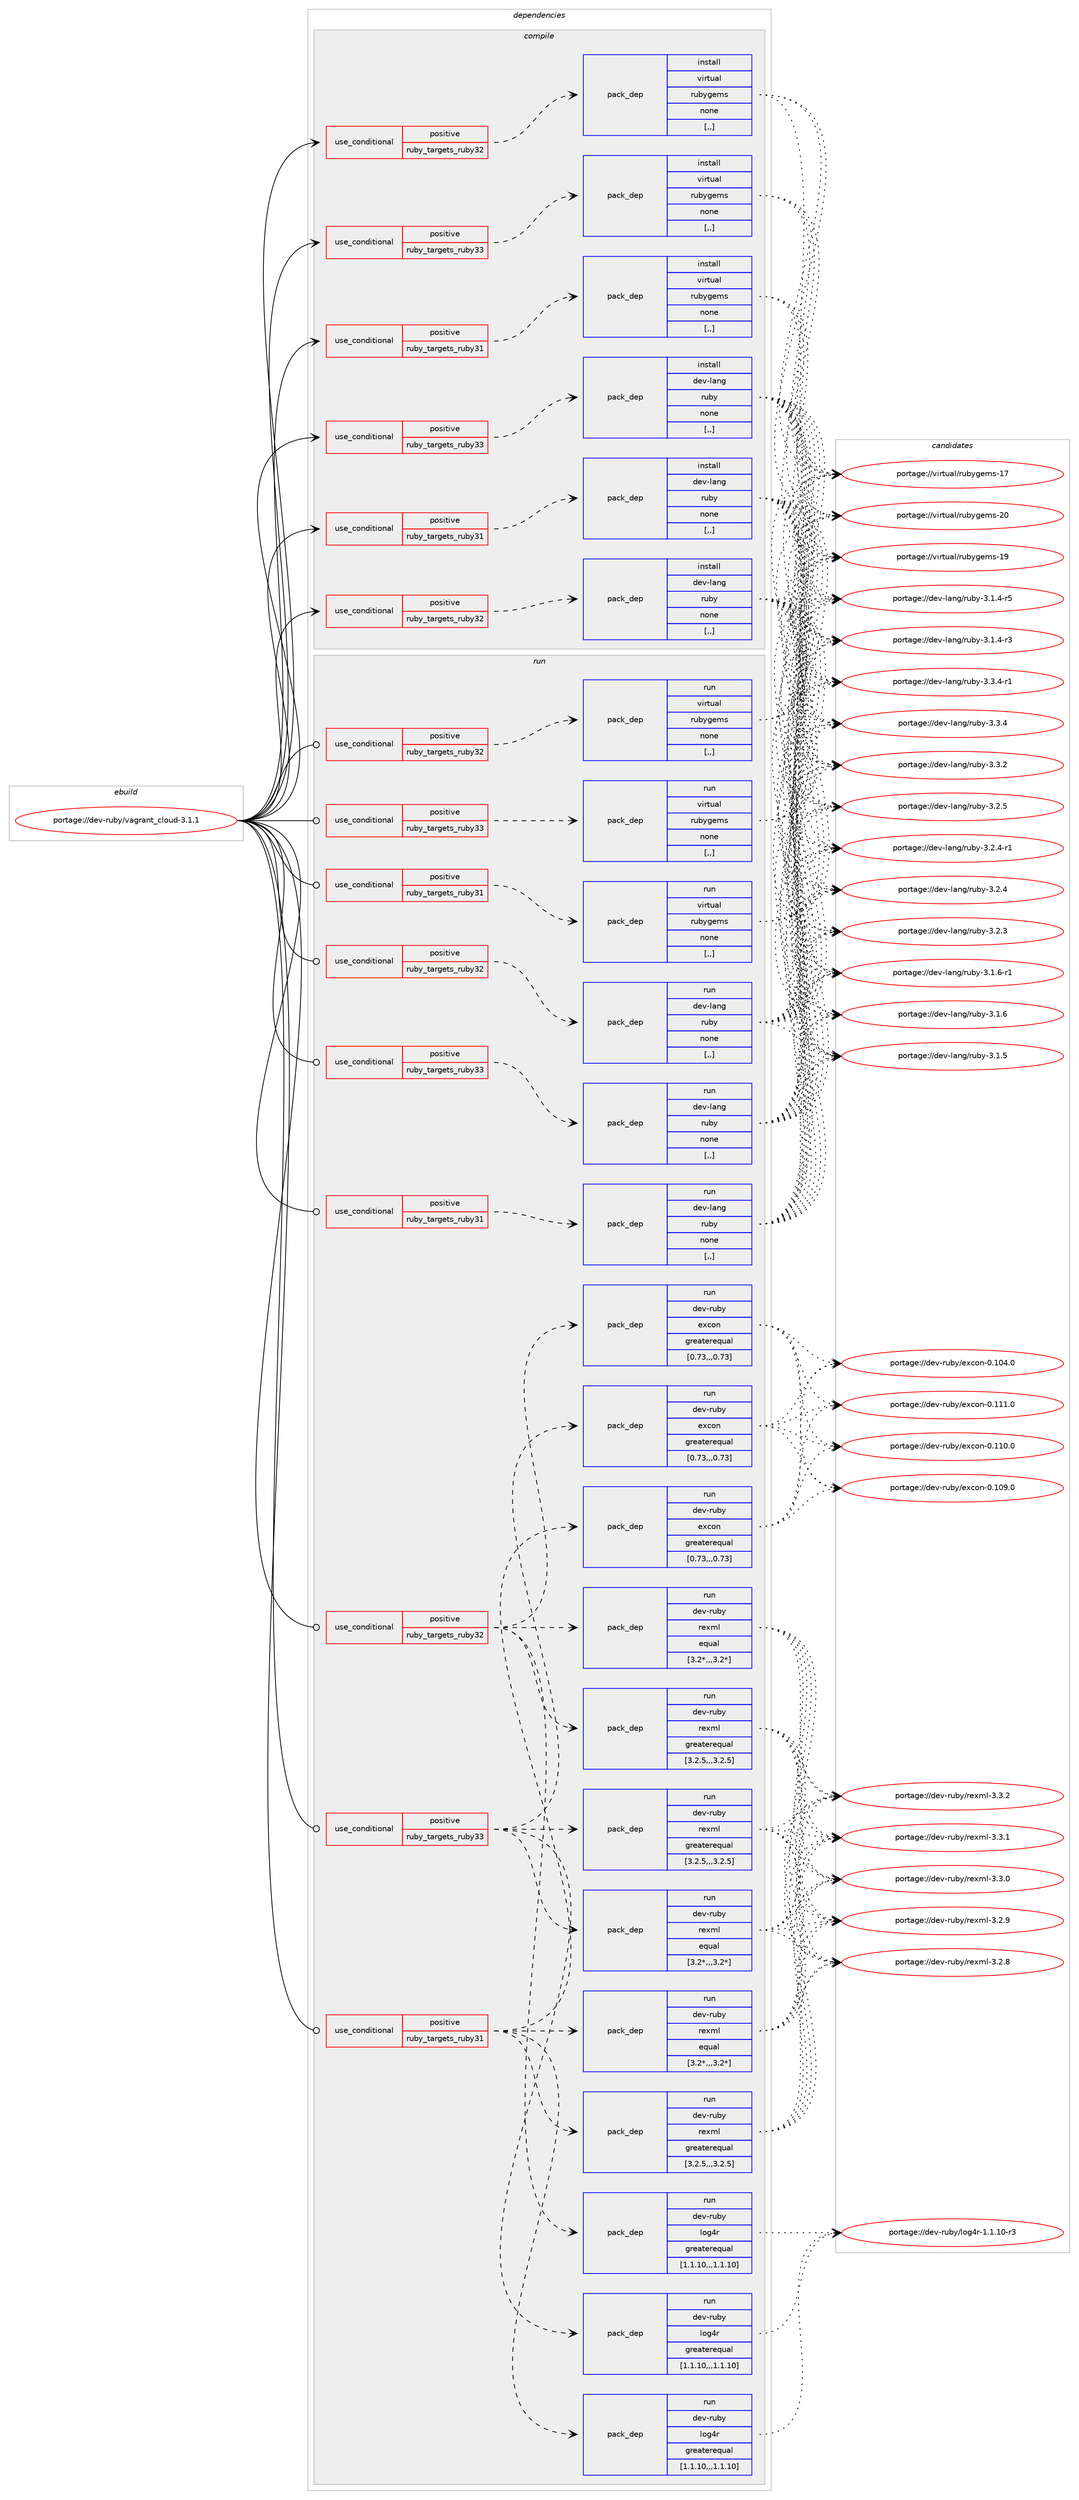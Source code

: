 digraph prolog {

# *************
# Graph options
# *************

newrank=true;
concentrate=true;
compound=true;
graph [rankdir=LR,fontname=Helvetica,fontsize=10,ranksep=1.5];#, ranksep=2.5, nodesep=0.2];
edge  [arrowhead=vee];
node  [fontname=Helvetica,fontsize=10];

# **********
# The ebuild
# **********

subgraph cluster_leftcol {
color=gray;
label=<<i>ebuild</i>>;
id [label="portage://dev-ruby/vagrant_cloud-3.1.1", color=red, width=4, href="../dev-ruby/vagrant_cloud-3.1.1.svg"];
}

# ****************
# The dependencies
# ****************

subgraph cluster_midcol {
color=gray;
label=<<i>dependencies</i>>;
subgraph cluster_compile {
fillcolor="#eeeeee";
style=filled;
label=<<i>compile</i>>;
subgraph cond58357 {
dependency206991 [label=<<TABLE BORDER="0" CELLBORDER="1" CELLSPACING="0" CELLPADDING="4"><TR><TD ROWSPAN="3" CELLPADDING="10">use_conditional</TD></TR><TR><TD>positive</TD></TR><TR><TD>ruby_targets_ruby31</TD></TR></TABLE>>, shape=none, color=red];
subgraph pack147245 {
dependency206992 [label=<<TABLE BORDER="0" CELLBORDER="1" CELLSPACING="0" CELLPADDING="4" WIDTH="220"><TR><TD ROWSPAN="6" CELLPADDING="30">pack_dep</TD></TR><TR><TD WIDTH="110">install</TD></TR><TR><TD>dev-lang</TD></TR><TR><TD>ruby</TD></TR><TR><TD>none</TD></TR><TR><TD>[,,]</TD></TR></TABLE>>, shape=none, color=blue];
}
dependency206991:e -> dependency206992:w [weight=20,style="dashed",arrowhead="vee"];
}
id:e -> dependency206991:w [weight=20,style="solid",arrowhead="vee"];
subgraph cond58358 {
dependency206993 [label=<<TABLE BORDER="0" CELLBORDER="1" CELLSPACING="0" CELLPADDING="4"><TR><TD ROWSPAN="3" CELLPADDING="10">use_conditional</TD></TR><TR><TD>positive</TD></TR><TR><TD>ruby_targets_ruby31</TD></TR></TABLE>>, shape=none, color=red];
subgraph pack147246 {
dependency206994 [label=<<TABLE BORDER="0" CELLBORDER="1" CELLSPACING="0" CELLPADDING="4" WIDTH="220"><TR><TD ROWSPAN="6" CELLPADDING="30">pack_dep</TD></TR><TR><TD WIDTH="110">install</TD></TR><TR><TD>virtual</TD></TR><TR><TD>rubygems</TD></TR><TR><TD>none</TD></TR><TR><TD>[,,]</TD></TR></TABLE>>, shape=none, color=blue];
}
dependency206993:e -> dependency206994:w [weight=20,style="dashed",arrowhead="vee"];
}
id:e -> dependency206993:w [weight=20,style="solid",arrowhead="vee"];
subgraph cond58359 {
dependency206995 [label=<<TABLE BORDER="0" CELLBORDER="1" CELLSPACING="0" CELLPADDING="4"><TR><TD ROWSPAN="3" CELLPADDING="10">use_conditional</TD></TR><TR><TD>positive</TD></TR><TR><TD>ruby_targets_ruby32</TD></TR></TABLE>>, shape=none, color=red];
subgraph pack147247 {
dependency206996 [label=<<TABLE BORDER="0" CELLBORDER="1" CELLSPACING="0" CELLPADDING="4" WIDTH="220"><TR><TD ROWSPAN="6" CELLPADDING="30">pack_dep</TD></TR><TR><TD WIDTH="110">install</TD></TR><TR><TD>dev-lang</TD></TR><TR><TD>ruby</TD></TR><TR><TD>none</TD></TR><TR><TD>[,,]</TD></TR></TABLE>>, shape=none, color=blue];
}
dependency206995:e -> dependency206996:w [weight=20,style="dashed",arrowhead="vee"];
}
id:e -> dependency206995:w [weight=20,style="solid",arrowhead="vee"];
subgraph cond58360 {
dependency206997 [label=<<TABLE BORDER="0" CELLBORDER="1" CELLSPACING="0" CELLPADDING="4"><TR><TD ROWSPAN="3" CELLPADDING="10">use_conditional</TD></TR><TR><TD>positive</TD></TR><TR><TD>ruby_targets_ruby32</TD></TR></TABLE>>, shape=none, color=red];
subgraph pack147248 {
dependency206998 [label=<<TABLE BORDER="0" CELLBORDER="1" CELLSPACING="0" CELLPADDING="4" WIDTH="220"><TR><TD ROWSPAN="6" CELLPADDING="30">pack_dep</TD></TR><TR><TD WIDTH="110">install</TD></TR><TR><TD>virtual</TD></TR><TR><TD>rubygems</TD></TR><TR><TD>none</TD></TR><TR><TD>[,,]</TD></TR></TABLE>>, shape=none, color=blue];
}
dependency206997:e -> dependency206998:w [weight=20,style="dashed",arrowhead="vee"];
}
id:e -> dependency206997:w [weight=20,style="solid",arrowhead="vee"];
subgraph cond58361 {
dependency206999 [label=<<TABLE BORDER="0" CELLBORDER="1" CELLSPACING="0" CELLPADDING="4"><TR><TD ROWSPAN="3" CELLPADDING="10">use_conditional</TD></TR><TR><TD>positive</TD></TR><TR><TD>ruby_targets_ruby33</TD></TR></TABLE>>, shape=none, color=red];
subgraph pack147249 {
dependency207000 [label=<<TABLE BORDER="0" CELLBORDER="1" CELLSPACING="0" CELLPADDING="4" WIDTH="220"><TR><TD ROWSPAN="6" CELLPADDING="30">pack_dep</TD></TR><TR><TD WIDTH="110">install</TD></TR><TR><TD>dev-lang</TD></TR><TR><TD>ruby</TD></TR><TR><TD>none</TD></TR><TR><TD>[,,]</TD></TR></TABLE>>, shape=none, color=blue];
}
dependency206999:e -> dependency207000:w [weight=20,style="dashed",arrowhead="vee"];
}
id:e -> dependency206999:w [weight=20,style="solid",arrowhead="vee"];
subgraph cond58362 {
dependency207001 [label=<<TABLE BORDER="0" CELLBORDER="1" CELLSPACING="0" CELLPADDING="4"><TR><TD ROWSPAN="3" CELLPADDING="10">use_conditional</TD></TR><TR><TD>positive</TD></TR><TR><TD>ruby_targets_ruby33</TD></TR></TABLE>>, shape=none, color=red];
subgraph pack147250 {
dependency207002 [label=<<TABLE BORDER="0" CELLBORDER="1" CELLSPACING="0" CELLPADDING="4" WIDTH="220"><TR><TD ROWSPAN="6" CELLPADDING="30">pack_dep</TD></TR><TR><TD WIDTH="110">install</TD></TR><TR><TD>virtual</TD></TR><TR><TD>rubygems</TD></TR><TR><TD>none</TD></TR><TR><TD>[,,]</TD></TR></TABLE>>, shape=none, color=blue];
}
dependency207001:e -> dependency207002:w [weight=20,style="dashed",arrowhead="vee"];
}
id:e -> dependency207001:w [weight=20,style="solid",arrowhead="vee"];
}
subgraph cluster_compileandrun {
fillcolor="#eeeeee";
style=filled;
label=<<i>compile and run</i>>;
}
subgraph cluster_run {
fillcolor="#eeeeee";
style=filled;
label=<<i>run</i>>;
subgraph cond58363 {
dependency207003 [label=<<TABLE BORDER="0" CELLBORDER="1" CELLSPACING="0" CELLPADDING="4"><TR><TD ROWSPAN="3" CELLPADDING="10">use_conditional</TD></TR><TR><TD>positive</TD></TR><TR><TD>ruby_targets_ruby31</TD></TR></TABLE>>, shape=none, color=red];
subgraph pack147251 {
dependency207004 [label=<<TABLE BORDER="0" CELLBORDER="1" CELLSPACING="0" CELLPADDING="4" WIDTH="220"><TR><TD ROWSPAN="6" CELLPADDING="30">pack_dep</TD></TR><TR><TD WIDTH="110">run</TD></TR><TR><TD>dev-lang</TD></TR><TR><TD>ruby</TD></TR><TR><TD>none</TD></TR><TR><TD>[,,]</TD></TR></TABLE>>, shape=none, color=blue];
}
dependency207003:e -> dependency207004:w [weight=20,style="dashed",arrowhead="vee"];
}
id:e -> dependency207003:w [weight=20,style="solid",arrowhead="odot"];
subgraph cond58364 {
dependency207005 [label=<<TABLE BORDER="0" CELLBORDER="1" CELLSPACING="0" CELLPADDING="4"><TR><TD ROWSPAN="3" CELLPADDING="10">use_conditional</TD></TR><TR><TD>positive</TD></TR><TR><TD>ruby_targets_ruby31</TD></TR></TABLE>>, shape=none, color=red];
subgraph pack147252 {
dependency207006 [label=<<TABLE BORDER="0" CELLBORDER="1" CELLSPACING="0" CELLPADDING="4" WIDTH="220"><TR><TD ROWSPAN="6" CELLPADDING="30">pack_dep</TD></TR><TR><TD WIDTH="110">run</TD></TR><TR><TD>dev-ruby</TD></TR><TR><TD>excon</TD></TR><TR><TD>greaterequal</TD></TR><TR><TD>[0.73,,,0.73]</TD></TR></TABLE>>, shape=none, color=blue];
}
dependency207005:e -> dependency207006:w [weight=20,style="dashed",arrowhead="vee"];
subgraph pack147253 {
dependency207007 [label=<<TABLE BORDER="0" CELLBORDER="1" CELLSPACING="0" CELLPADDING="4" WIDTH="220"><TR><TD ROWSPAN="6" CELLPADDING="30">pack_dep</TD></TR><TR><TD WIDTH="110">run</TD></TR><TR><TD>dev-ruby</TD></TR><TR><TD>log4r</TD></TR><TR><TD>greaterequal</TD></TR><TR><TD>[1.1.10,,,1.1.10]</TD></TR></TABLE>>, shape=none, color=blue];
}
dependency207005:e -> dependency207007:w [weight=20,style="dashed",arrowhead="vee"];
subgraph pack147254 {
dependency207008 [label=<<TABLE BORDER="0" CELLBORDER="1" CELLSPACING="0" CELLPADDING="4" WIDTH="220"><TR><TD ROWSPAN="6" CELLPADDING="30">pack_dep</TD></TR><TR><TD WIDTH="110">run</TD></TR><TR><TD>dev-ruby</TD></TR><TR><TD>rexml</TD></TR><TR><TD>greaterequal</TD></TR><TR><TD>[3.2.5,,,3.2.5]</TD></TR></TABLE>>, shape=none, color=blue];
}
dependency207005:e -> dependency207008:w [weight=20,style="dashed",arrowhead="vee"];
subgraph pack147255 {
dependency207009 [label=<<TABLE BORDER="0" CELLBORDER="1" CELLSPACING="0" CELLPADDING="4" WIDTH="220"><TR><TD ROWSPAN="6" CELLPADDING="30">pack_dep</TD></TR><TR><TD WIDTH="110">run</TD></TR><TR><TD>dev-ruby</TD></TR><TR><TD>rexml</TD></TR><TR><TD>equal</TD></TR><TR><TD>[3.2*,,,3.2*]</TD></TR></TABLE>>, shape=none, color=blue];
}
dependency207005:e -> dependency207009:w [weight=20,style="dashed",arrowhead="vee"];
}
id:e -> dependency207005:w [weight=20,style="solid",arrowhead="odot"];
subgraph cond58365 {
dependency207010 [label=<<TABLE BORDER="0" CELLBORDER="1" CELLSPACING="0" CELLPADDING="4"><TR><TD ROWSPAN="3" CELLPADDING="10">use_conditional</TD></TR><TR><TD>positive</TD></TR><TR><TD>ruby_targets_ruby31</TD></TR></TABLE>>, shape=none, color=red];
subgraph pack147256 {
dependency207011 [label=<<TABLE BORDER="0" CELLBORDER="1" CELLSPACING="0" CELLPADDING="4" WIDTH="220"><TR><TD ROWSPAN="6" CELLPADDING="30">pack_dep</TD></TR><TR><TD WIDTH="110">run</TD></TR><TR><TD>virtual</TD></TR><TR><TD>rubygems</TD></TR><TR><TD>none</TD></TR><TR><TD>[,,]</TD></TR></TABLE>>, shape=none, color=blue];
}
dependency207010:e -> dependency207011:w [weight=20,style="dashed",arrowhead="vee"];
}
id:e -> dependency207010:w [weight=20,style="solid",arrowhead="odot"];
subgraph cond58366 {
dependency207012 [label=<<TABLE BORDER="0" CELLBORDER="1" CELLSPACING="0" CELLPADDING="4"><TR><TD ROWSPAN="3" CELLPADDING="10">use_conditional</TD></TR><TR><TD>positive</TD></TR><TR><TD>ruby_targets_ruby32</TD></TR></TABLE>>, shape=none, color=red];
subgraph pack147257 {
dependency207013 [label=<<TABLE BORDER="0" CELLBORDER="1" CELLSPACING="0" CELLPADDING="4" WIDTH="220"><TR><TD ROWSPAN="6" CELLPADDING="30">pack_dep</TD></TR><TR><TD WIDTH="110">run</TD></TR><TR><TD>dev-lang</TD></TR><TR><TD>ruby</TD></TR><TR><TD>none</TD></TR><TR><TD>[,,]</TD></TR></TABLE>>, shape=none, color=blue];
}
dependency207012:e -> dependency207013:w [weight=20,style="dashed",arrowhead="vee"];
}
id:e -> dependency207012:w [weight=20,style="solid",arrowhead="odot"];
subgraph cond58367 {
dependency207014 [label=<<TABLE BORDER="0" CELLBORDER="1" CELLSPACING="0" CELLPADDING="4"><TR><TD ROWSPAN="3" CELLPADDING="10">use_conditional</TD></TR><TR><TD>positive</TD></TR><TR><TD>ruby_targets_ruby32</TD></TR></TABLE>>, shape=none, color=red];
subgraph pack147258 {
dependency207015 [label=<<TABLE BORDER="0" CELLBORDER="1" CELLSPACING="0" CELLPADDING="4" WIDTH="220"><TR><TD ROWSPAN="6" CELLPADDING="30">pack_dep</TD></TR><TR><TD WIDTH="110">run</TD></TR><TR><TD>dev-ruby</TD></TR><TR><TD>excon</TD></TR><TR><TD>greaterequal</TD></TR><TR><TD>[0.73,,,0.73]</TD></TR></TABLE>>, shape=none, color=blue];
}
dependency207014:e -> dependency207015:w [weight=20,style="dashed",arrowhead="vee"];
subgraph pack147259 {
dependency207016 [label=<<TABLE BORDER="0" CELLBORDER="1" CELLSPACING="0" CELLPADDING="4" WIDTH="220"><TR><TD ROWSPAN="6" CELLPADDING="30">pack_dep</TD></TR><TR><TD WIDTH="110">run</TD></TR><TR><TD>dev-ruby</TD></TR><TR><TD>log4r</TD></TR><TR><TD>greaterequal</TD></TR><TR><TD>[1.1.10,,,1.1.10]</TD></TR></TABLE>>, shape=none, color=blue];
}
dependency207014:e -> dependency207016:w [weight=20,style="dashed",arrowhead="vee"];
subgraph pack147260 {
dependency207017 [label=<<TABLE BORDER="0" CELLBORDER="1" CELLSPACING="0" CELLPADDING="4" WIDTH="220"><TR><TD ROWSPAN="6" CELLPADDING="30">pack_dep</TD></TR><TR><TD WIDTH="110">run</TD></TR><TR><TD>dev-ruby</TD></TR><TR><TD>rexml</TD></TR><TR><TD>greaterequal</TD></TR><TR><TD>[3.2.5,,,3.2.5]</TD></TR></TABLE>>, shape=none, color=blue];
}
dependency207014:e -> dependency207017:w [weight=20,style="dashed",arrowhead="vee"];
subgraph pack147261 {
dependency207018 [label=<<TABLE BORDER="0" CELLBORDER="1" CELLSPACING="0" CELLPADDING="4" WIDTH="220"><TR><TD ROWSPAN="6" CELLPADDING="30">pack_dep</TD></TR><TR><TD WIDTH="110">run</TD></TR><TR><TD>dev-ruby</TD></TR><TR><TD>rexml</TD></TR><TR><TD>equal</TD></TR><TR><TD>[3.2*,,,3.2*]</TD></TR></TABLE>>, shape=none, color=blue];
}
dependency207014:e -> dependency207018:w [weight=20,style="dashed",arrowhead="vee"];
}
id:e -> dependency207014:w [weight=20,style="solid",arrowhead="odot"];
subgraph cond58368 {
dependency207019 [label=<<TABLE BORDER="0" CELLBORDER="1" CELLSPACING="0" CELLPADDING="4"><TR><TD ROWSPAN="3" CELLPADDING="10">use_conditional</TD></TR><TR><TD>positive</TD></TR><TR><TD>ruby_targets_ruby32</TD></TR></TABLE>>, shape=none, color=red];
subgraph pack147262 {
dependency207020 [label=<<TABLE BORDER="0" CELLBORDER="1" CELLSPACING="0" CELLPADDING="4" WIDTH="220"><TR><TD ROWSPAN="6" CELLPADDING="30">pack_dep</TD></TR><TR><TD WIDTH="110">run</TD></TR><TR><TD>virtual</TD></TR><TR><TD>rubygems</TD></TR><TR><TD>none</TD></TR><TR><TD>[,,]</TD></TR></TABLE>>, shape=none, color=blue];
}
dependency207019:e -> dependency207020:w [weight=20,style="dashed",arrowhead="vee"];
}
id:e -> dependency207019:w [weight=20,style="solid",arrowhead="odot"];
subgraph cond58369 {
dependency207021 [label=<<TABLE BORDER="0" CELLBORDER="1" CELLSPACING="0" CELLPADDING="4"><TR><TD ROWSPAN="3" CELLPADDING="10">use_conditional</TD></TR><TR><TD>positive</TD></TR><TR><TD>ruby_targets_ruby33</TD></TR></TABLE>>, shape=none, color=red];
subgraph pack147263 {
dependency207022 [label=<<TABLE BORDER="0" CELLBORDER="1" CELLSPACING="0" CELLPADDING="4" WIDTH="220"><TR><TD ROWSPAN="6" CELLPADDING="30">pack_dep</TD></TR><TR><TD WIDTH="110">run</TD></TR><TR><TD>dev-lang</TD></TR><TR><TD>ruby</TD></TR><TR><TD>none</TD></TR><TR><TD>[,,]</TD></TR></TABLE>>, shape=none, color=blue];
}
dependency207021:e -> dependency207022:w [weight=20,style="dashed",arrowhead="vee"];
}
id:e -> dependency207021:w [weight=20,style="solid",arrowhead="odot"];
subgraph cond58370 {
dependency207023 [label=<<TABLE BORDER="0" CELLBORDER="1" CELLSPACING="0" CELLPADDING="4"><TR><TD ROWSPAN="3" CELLPADDING="10">use_conditional</TD></TR><TR><TD>positive</TD></TR><TR><TD>ruby_targets_ruby33</TD></TR></TABLE>>, shape=none, color=red];
subgraph pack147264 {
dependency207024 [label=<<TABLE BORDER="0" CELLBORDER="1" CELLSPACING="0" CELLPADDING="4" WIDTH="220"><TR><TD ROWSPAN="6" CELLPADDING="30">pack_dep</TD></TR><TR><TD WIDTH="110">run</TD></TR><TR><TD>dev-ruby</TD></TR><TR><TD>excon</TD></TR><TR><TD>greaterequal</TD></TR><TR><TD>[0.73,,,0.73]</TD></TR></TABLE>>, shape=none, color=blue];
}
dependency207023:e -> dependency207024:w [weight=20,style="dashed",arrowhead="vee"];
subgraph pack147265 {
dependency207025 [label=<<TABLE BORDER="0" CELLBORDER="1" CELLSPACING="0" CELLPADDING="4" WIDTH="220"><TR><TD ROWSPAN="6" CELLPADDING="30">pack_dep</TD></TR><TR><TD WIDTH="110">run</TD></TR><TR><TD>dev-ruby</TD></TR><TR><TD>log4r</TD></TR><TR><TD>greaterequal</TD></TR><TR><TD>[1.1.10,,,1.1.10]</TD></TR></TABLE>>, shape=none, color=blue];
}
dependency207023:e -> dependency207025:w [weight=20,style="dashed",arrowhead="vee"];
subgraph pack147266 {
dependency207026 [label=<<TABLE BORDER="0" CELLBORDER="1" CELLSPACING="0" CELLPADDING="4" WIDTH="220"><TR><TD ROWSPAN="6" CELLPADDING="30">pack_dep</TD></TR><TR><TD WIDTH="110">run</TD></TR><TR><TD>dev-ruby</TD></TR><TR><TD>rexml</TD></TR><TR><TD>greaterequal</TD></TR><TR><TD>[3.2.5,,,3.2.5]</TD></TR></TABLE>>, shape=none, color=blue];
}
dependency207023:e -> dependency207026:w [weight=20,style="dashed",arrowhead="vee"];
subgraph pack147267 {
dependency207027 [label=<<TABLE BORDER="0" CELLBORDER="1" CELLSPACING="0" CELLPADDING="4" WIDTH="220"><TR><TD ROWSPAN="6" CELLPADDING="30">pack_dep</TD></TR><TR><TD WIDTH="110">run</TD></TR><TR><TD>dev-ruby</TD></TR><TR><TD>rexml</TD></TR><TR><TD>equal</TD></TR><TR><TD>[3.2*,,,3.2*]</TD></TR></TABLE>>, shape=none, color=blue];
}
dependency207023:e -> dependency207027:w [weight=20,style="dashed",arrowhead="vee"];
}
id:e -> dependency207023:w [weight=20,style="solid",arrowhead="odot"];
subgraph cond58371 {
dependency207028 [label=<<TABLE BORDER="0" CELLBORDER="1" CELLSPACING="0" CELLPADDING="4"><TR><TD ROWSPAN="3" CELLPADDING="10">use_conditional</TD></TR><TR><TD>positive</TD></TR><TR><TD>ruby_targets_ruby33</TD></TR></TABLE>>, shape=none, color=red];
subgraph pack147268 {
dependency207029 [label=<<TABLE BORDER="0" CELLBORDER="1" CELLSPACING="0" CELLPADDING="4" WIDTH="220"><TR><TD ROWSPAN="6" CELLPADDING="30">pack_dep</TD></TR><TR><TD WIDTH="110">run</TD></TR><TR><TD>virtual</TD></TR><TR><TD>rubygems</TD></TR><TR><TD>none</TD></TR><TR><TD>[,,]</TD></TR></TABLE>>, shape=none, color=blue];
}
dependency207028:e -> dependency207029:w [weight=20,style="dashed",arrowhead="vee"];
}
id:e -> dependency207028:w [weight=20,style="solid",arrowhead="odot"];
}
}

# **************
# The candidates
# **************

subgraph cluster_choices {
rank=same;
color=gray;
label=<<i>candidates</i>>;

subgraph choice147245 {
color=black;
nodesep=1;
choice100101118451089711010347114117981214551465146524511449 [label="portage://dev-lang/ruby-3.3.4-r1", color=red, width=4,href="../dev-lang/ruby-3.3.4-r1.svg"];
choice10010111845108971101034711411798121455146514652 [label="portage://dev-lang/ruby-3.3.4", color=red, width=4,href="../dev-lang/ruby-3.3.4.svg"];
choice10010111845108971101034711411798121455146514650 [label="portage://dev-lang/ruby-3.3.2", color=red, width=4,href="../dev-lang/ruby-3.3.2.svg"];
choice10010111845108971101034711411798121455146504653 [label="portage://dev-lang/ruby-3.2.5", color=red, width=4,href="../dev-lang/ruby-3.2.5.svg"];
choice100101118451089711010347114117981214551465046524511449 [label="portage://dev-lang/ruby-3.2.4-r1", color=red, width=4,href="../dev-lang/ruby-3.2.4-r1.svg"];
choice10010111845108971101034711411798121455146504652 [label="portage://dev-lang/ruby-3.2.4", color=red, width=4,href="../dev-lang/ruby-3.2.4.svg"];
choice10010111845108971101034711411798121455146504651 [label="portage://dev-lang/ruby-3.2.3", color=red, width=4,href="../dev-lang/ruby-3.2.3.svg"];
choice100101118451089711010347114117981214551464946544511449 [label="portage://dev-lang/ruby-3.1.6-r1", color=red, width=4,href="../dev-lang/ruby-3.1.6-r1.svg"];
choice10010111845108971101034711411798121455146494654 [label="portage://dev-lang/ruby-3.1.6", color=red, width=4,href="../dev-lang/ruby-3.1.6.svg"];
choice10010111845108971101034711411798121455146494653 [label="portage://dev-lang/ruby-3.1.5", color=red, width=4,href="../dev-lang/ruby-3.1.5.svg"];
choice100101118451089711010347114117981214551464946524511453 [label="portage://dev-lang/ruby-3.1.4-r5", color=red, width=4,href="../dev-lang/ruby-3.1.4-r5.svg"];
choice100101118451089711010347114117981214551464946524511451 [label="portage://dev-lang/ruby-3.1.4-r3", color=red, width=4,href="../dev-lang/ruby-3.1.4-r3.svg"];
dependency206992:e -> choice100101118451089711010347114117981214551465146524511449:w [style=dotted,weight="100"];
dependency206992:e -> choice10010111845108971101034711411798121455146514652:w [style=dotted,weight="100"];
dependency206992:e -> choice10010111845108971101034711411798121455146514650:w [style=dotted,weight="100"];
dependency206992:e -> choice10010111845108971101034711411798121455146504653:w [style=dotted,weight="100"];
dependency206992:e -> choice100101118451089711010347114117981214551465046524511449:w [style=dotted,weight="100"];
dependency206992:e -> choice10010111845108971101034711411798121455146504652:w [style=dotted,weight="100"];
dependency206992:e -> choice10010111845108971101034711411798121455146504651:w [style=dotted,weight="100"];
dependency206992:e -> choice100101118451089711010347114117981214551464946544511449:w [style=dotted,weight="100"];
dependency206992:e -> choice10010111845108971101034711411798121455146494654:w [style=dotted,weight="100"];
dependency206992:e -> choice10010111845108971101034711411798121455146494653:w [style=dotted,weight="100"];
dependency206992:e -> choice100101118451089711010347114117981214551464946524511453:w [style=dotted,weight="100"];
dependency206992:e -> choice100101118451089711010347114117981214551464946524511451:w [style=dotted,weight="100"];
}
subgraph choice147246 {
color=black;
nodesep=1;
choice118105114116117971084711411798121103101109115455048 [label="portage://virtual/rubygems-20", color=red, width=4,href="../virtual/rubygems-20.svg"];
choice118105114116117971084711411798121103101109115454957 [label="portage://virtual/rubygems-19", color=red, width=4,href="../virtual/rubygems-19.svg"];
choice118105114116117971084711411798121103101109115454955 [label="portage://virtual/rubygems-17", color=red, width=4,href="../virtual/rubygems-17.svg"];
dependency206994:e -> choice118105114116117971084711411798121103101109115455048:w [style=dotted,weight="100"];
dependency206994:e -> choice118105114116117971084711411798121103101109115454957:w [style=dotted,weight="100"];
dependency206994:e -> choice118105114116117971084711411798121103101109115454955:w [style=dotted,weight="100"];
}
subgraph choice147247 {
color=black;
nodesep=1;
choice100101118451089711010347114117981214551465146524511449 [label="portage://dev-lang/ruby-3.3.4-r1", color=red, width=4,href="../dev-lang/ruby-3.3.4-r1.svg"];
choice10010111845108971101034711411798121455146514652 [label="portage://dev-lang/ruby-3.3.4", color=red, width=4,href="../dev-lang/ruby-3.3.4.svg"];
choice10010111845108971101034711411798121455146514650 [label="portage://dev-lang/ruby-3.3.2", color=red, width=4,href="../dev-lang/ruby-3.3.2.svg"];
choice10010111845108971101034711411798121455146504653 [label="portage://dev-lang/ruby-3.2.5", color=red, width=4,href="../dev-lang/ruby-3.2.5.svg"];
choice100101118451089711010347114117981214551465046524511449 [label="portage://dev-lang/ruby-3.2.4-r1", color=red, width=4,href="../dev-lang/ruby-3.2.4-r1.svg"];
choice10010111845108971101034711411798121455146504652 [label="portage://dev-lang/ruby-3.2.4", color=red, width=4,href="../dev-lang/ruby-3.2.4.svg"];
choice10010111845108971101034711411798121455146504651 [label="portage://dev-lang/ruby-3.2.3", color=red, width=4,href="../dev-lang/ruby-3.2.3.svg"];
choice100101118451089711010347114117981214551464946544511449 [label="portage://dev-lang/ruby-3.1.6-r1", color=red, width=4,href="../dev-lang/ruby-3.1.6-r1.svg"];
choice10010111845108971101034711411798121455146494654 [label="portage://dev-lang/ruby-3.1.6", color=red, width=4,href="../dev-lang/ruby-3.1.6.svg"];
choice10010111845108971101034711411798121455146494653 [label="portage://dev-lang/ruby-3.1.5", color=red, width=4,href="../dev-lang/ruby-3.1.5.svg"];
choice100101118451089711010347114117981214551464946524511453 [label="portage://dev-lang/ruby-3.1.4-r5", color=red, width=4,href="../dev-lang/ruby-3.1.4-r5.svg"];
choice100101118451089711010347114117981214551464946524511451 [label="portage://dev-lang/ruby-3.1.4-r3", color=red, width=4,href="../dev-lang/ruby-3.1.4-r3.svg"];
dependency206996:e -> choice100101118451089711010347114117981214551465146524511449:w [style=dotted,weight="100"];
dependency206996:e -> choice10010111845108971101034711411798121455146514652:w [style=dotted,weight="100"];
dependency206996:e -> choice10010111845108971101034711411798121455146514650:w [style=dotted,weight="100"];
dependency206996:e -> choice10010111845108971101034711411798121455146504653:w [style=dotted,weight="100"];
dependency206996:e -> choice100101118451089711010347114117981214551465046524511449:w [style=dotted,weight="100"];
dependency206996:e -> choice10010111845108971101034711411798121455146504652:w [style=dotted,weight="100"];
dependency206996:e -> choice10010111845108971101034711411798121455146504651:w [style=dotted,weight="100"];
dependency206996:e -> choice100101118451089711010347114117981214551464946544511449:w [style=dotted,weight="100"];
dependency206996:e -> choice10010111845108971101034711411798121455146494654:w [style=dotted,weight="100"];
dependency206996:e -> choice10010111845108971101034711411798121455146494653:w [style=dotted,weight="100"];
dependency206996:e -> choice100101118451089711010347114117981214551464946524511453:w [style=dotted,weight="100"];
dependency206996:e -> choice100101118451089711010347114117981214551464946524511451:w [style=dotted,weight="100"];
}
subgraph choice147248 {
color=black;
nodesep=1;
choice118105114116117971084711411798121103101109115455048 [label="portage://virtual/rubygems-20", color=red, width=4,href="../virtual/rubygems-20.svg"];
choice118105114116117971084711411798121103101109115454957 [label="portage://virtual/rubygems-19", color=red, width=4,href="../virtual/rubygems-19.svg"];
choice118105114116117971084711411798121103101109115454955 [label="portage://virtual/rubygems-17", color=red, width=4,href="../virtual/rubygems-17.svg"];
dependency206998:e -> choice118105114116117971084711411798121103101109115455048:w [style=dotted,weight="100"];
dependency206998:e -> choice118105114116117971084711411798121103101109115454957:w [style=dotted,weight="100"];
dependency206998:e -> choice118105114116117971084711411798121103101109115454955:w [style=dotted,weight="100"];
}
subgraph choice147249 {
color=black;
nodesep=1;
choice100101118451089711010347114117981214551465146524511449 [label="portage://dev-lang/ruby-3.3.4-r1", color=red, width=4,href="../dev-lang/ruby-3.3.4-r1.svg"];
choice10010111845108971101034711411798121455146514652 [label="portage://dev-lang/ruby-3.3.4", color=red, width=4,href="../dev-lang/ruby-3.3.4.svg"];
choice10010111845108971101034711411798121455146514650 [label="portage://dev-lang/ruby-3.3.2", color=red, width=4,href="../dev-lang/ruby-3.3.2.svg"];
choice10010111845108971101034711411798121455146504653 [label="portage://dev-lang/ruby-3.2.5", color=red, width=4,href="../dev-lang/ruby-3.2.5.svg"];
choice100101118451089711010347114117981214551465046524511449 [label="portage://dev-lang/ruby-3.2.4-r1", color=red, width=4,href="../dev-lang/ruby-3.2.4-r1.svg"];
choice10010111845108971101034711411798121455146504652 [label="portage://dev-lang/ruby-3.2.4", color=red, width=4,href="../dev-lang/ruby-3.2.4.svg"];
choice10010111845108971101034711411798121455146504651 [label="portage://dev-lang/ruby-3.2.3", color=red, width=4,href="../dev-lang/ruby-3.2.3.svg"];
choice100101118451089711010347114117981214551464946544511449 [label="portage://dev-lang/ruby-3.1.6-r1", color=red, width=4,href="../dev-lang/ruby-3.1.6-r1.svg"];
choice10010111845108971101034711411798121455146494654 [label="portage://dev-lang/ruby-3.1.6", color=red, width=4,href="../dev-lang/ruby-3.1.6.svg"];
choice10010111845108971101034711411798121455146494653 [label="portage://dev-lang/ruby-3.1.5", color=red, width=4,href="../dev-lang/ruby-3.1.5.svg"];
choice100101118451089711010347114117981214551464946524511453 [label="portage://dev-lang/ruby-3.1.4-r5", color=red, width=4,href="../dev-lang/ruby-3.1.4-r5.svg"];
choice100101118451089711010347114117981214551464946524511451 [label="portage://dev-lang/ruby-3.1.4-r3", color=red, width=4,href="../dev-lang/ruby-3.1.4-r3.svg"];
dependency207000:e -> choice100101118451089711010347114117981214551465146524511449:w [style=dotted,weight="100"];
dependency207000:e -> choice10010111845108971101034711411798121455146514652:w [style=dotted,weight="100"];
dependency207000:e -> choice10010111845108971101034711411798121455146514650:w [style=dotted,weight="100"];
dependency207000:e -> choice10010111845108971101034711411798121455146504653:w [style=dotted,weight="100"];
dependency207000:e -> choice100101118451089711010347114117981214551465046524511449:w [style=dotted,weight="100"];
dependency207000:e -> choice10010111845108971101034711411798121455146504652:w [style=dotted,weight="100"];
dependency207000:e -> choice10010111845108971101034711411798121455146504651:w [style=dotted,weight="100"];
dependency207000:e -> choice100101118451089711010347114117981214551464946544511449:w [style=dotted,weight="100"];
dependency207000:e -> choice10010111845108971101034711411798121455146494654:w [style=dotted,weight="100"];
dependency207000:e -> choice10010111845108971101034711411798121455146494653:w [style=dotted,weight="100"];
dependency207000:e -> choice100101118451089711010347114117981214551464946524511453:w [style=dotted,weight="100"];
dependency207000:e -> choice100101118451089711010347114117981214551464946524511451:w [style=dotted,weight="100"];
}
subgraph choice147250 {
color=black;
nodesep=1;
choice118105114116117971084711411798121103101109115455048 [label="portage://virtual/rubygems-20", color=red, width=4,href="../virtual/rubygems-20.svg"];
choice118105114116117971084711411798121103101109115454957 [label="portage://virtual/rubygems-19", color=red, width=4,href="../virtual/rubygems-19.svg"];
choice118105114116117971084711411798121103101109115454955 [label="portage://virtual/rubygems-17", color=red, width=4,href="../virtual/rubygems-17.svg"];
dependency207002:e -> choice118105114116117971084711411798121103101109115455048:w [style=dotted,weight="100"];
dependency207002:e -> choice118105114116117971084711411798121103101109115454957:w [style=dotted,weight="100"];
dependency207002:e -> choice118105114116117971084711411798121103101109115454955:w [style=dotted,weight="100"];
}
subgraph choice147251 {
color=black;
nodesep=1;
choice100101118451089711010347114117981214551465146524511449 [label="portage://dev-lang/ruby-3.3.4-r1", color=red, width=4,href="../dev-lang/ruby-3.3.4-r1.svg"];
choice10010111845108971101034711411798121455146514652 [label="portage://dev-lang/ruby-3.3.4", color=red, width=4,href="../dev-lang/ruby-3.3.4.svg"];
choice10010111845108971101034711411798121455146514650 [label="portage://dev-lang/ruby-3.3.2", color=red, width=4,href="../dev-lang/ruby-3.3.2.svg"];
choice10010111845108971101034711411798121455146504653 [label="portage://dev-lang/ruby-3.2.5", color=red, width=4,href="../dev-lang/ruby-3.2.5.svg"];
choice100101118451089711010347114117981214551465046524511449 [label="portage://dev-lang/ruby-3.2.4-r1", color=red, width=4,href="../dev-lang/ruby-3.2.4-r1.svg"];
choice10010111845108971101034711411798121455146504652 [label="portage://dev-lang/ruby-3.2.4", color=red, width=4,href="../dev-lang/ruby-3.2.4.svg"];
choice10010111845108971101034711411798121455146504651 [label="portage://dev-lang/ruby-3.2.3", color=red, width=4,href="../dev-lang/ruby-3.2.3.svg"];
choice100101118451089711010347114117981214551464946544511449 [label="portage://dev-lang/ruby-3.1.6-r1", color=red, width=4,href="../dev-lang/ruby-3.1.6-r1.svg"];
choice10010111845108971101034711411798121455146494654 [label="portage://dev-lang/ruby-3.1.6", color=red, width=4,href="../dev-lang/ruby-3.1.6.svg"];
choice10010111845108971101034711411798121455146494653 [label="portage://dev-lang/ruby-3.1.5", color=red, width=4,href="../dev-lang/ruby-3.1.5.svg"];
choice100101118451089711010347114117981214551464946524511453 [label="portage://dev-lang/ruby-3.1.4-r5", color=red, width=4,href="../dev-lang/ruby-3.1.4-r5.svg"];
choice100101118451089711010347114117981214551464946524511451 [label="portage://dev-lang/ruby-3.1.4-r3", color=red, width=4,href="../dev-lang/ruby-3.1.4-r3.svg"];
dependency207004:e -> choice100101118451089711010347114117981214551465146524511449:w [style=dotted,weight="100"];
dependency207004:e -> choice10010111845108971101034711411798121455146514652:w [style=dotted,weight="100"];
dependency207004:e -> choice10010111845108971101034711411798121455146514650:w [style=dotted,weight="100"];
dependency207004:e -> choice10010111845108971101034711411798121455146504653:w [style=dotted,weight="100"];
dependency207004:e -> choice100101118451089711010347114117981214551465046524511449:w [style=dotted,weight="100"];
dependency207004:e -> choice10010111845108971101034711411798121455146504652:w [style=dotted,weight="100"];
dependency207004:e -> choice10010111845108971101034711411798121455146504651:w [style=dotted,weight="100"];
dependency207004:e -> choice100101118451089711010347114117981214551464946544511449:w [style=dotted,weight="100"];
dependency207004:e -> choice10010111845108971101034711411798121455146494654:w [style=dotted,weight="100"];
dependency207004:e -> choice10010111845108971101034711411798121455146494653:w [style=dotted,weight="100"];
dependency207004:e -> choice100101118451089711010347114117981214551464946524511453:w [style=dotted,weight="100"];
dependency207004:e -> choice100101118451089711010347114117981214551464946524511451:w [style=dotted,weight="100"];
}
subgraph choice147252 {
color=black;
nodesep=1;
choice100101118451141179812147101120991111104548464949494648 [label="portage://dev-ruby/excon-0.111.0", color=red, width=4,href="../dev-ruby/excon-0.111.0.svg"];
choice100101118451141179812147101120991111104548464949484648 [label="portage://dev-ruby/excon-0.110.0", color=red, width=4,href="../dev-ruby/excon-0.110.0.svg"];
choice100101118451141179812147101120991111104548464948574648 [label="portage://dev-ruby/excon-0.109.0", color=red, width=4,href="../dev-ruby/excon-0.109.0.svg"];
choice100101118451141179812147101120991111104548464948524648 [label="portage://dev-ruby/excon-0.104.0", color=red, width=4,href="../dev-ruby/excon-0.104.0.svg"];
dependency207006:e -> choice100101118451141179812147101120991111104548464949494648:w [style=dotted,weight="100"];
dependency207006:e -> choice100101118451141179812147101120991111104548464949484648:w [style=dotted,weight="100"];
dependency207006:e -> choice100101118451141179812147101120991111104548464948574648:w [style=dotted,weight="100"];
dependency207006:e -> choice100101118451141179812147101120991111104548464948524648:w [style=dotted,weight="100"];
}
subgraph choice147253 {
color=black;
nodesep=1;
choice10010111845114117981214710811110352114454946494649484511451 [label="portage://dev-ruby/log4r-1.1.10-r3", color=red, width=4,href="../dev-ruby/log4r-1.1.10-r3.svg"];
dependency207007:e -> choice10010111845114117981214710811110352114454946494649484511451:w [style=dotted,weight="100"];
}
subgraph choice147254 {
color=black;
nodesep=1;
choice100101118451141179812147114101120109108455146514650 [label="portage://dev-ruby/rexml-3.3.2", color=red, width=4,href="../dev-ruby/rexml-3.3.2.svg"];
choice100101118451141179812147114101120109108455146514649 [label="portage://dev-ruby/rexml-3.3.1", color=red, width=4,href="../dev-ruby/rexml-3.3.1.svg"];
choice100101118451141179812147114101120109108455146514648 [label="portage://dev-ruby/rexml-3.3.0", color=red, width=4,href="../dev-ruby/rexml-3.3.0.svg"];
choice100101118451141179812147114101120109108455146504657 [label="portage://dev-ruby/rexml-3.2.9", color=red, width=4,href="../dev-ruby/rexml-3.2.9.svg"];
choice100101118451141179812147114101120109108455146504656 [label="portage://dev-ruby/rexml-3.2.8", color=red, width=4,href="../dev-ruby/rexml-3.2.8.svg"];
dependency207008:e -> choice100101118451141179812147114101120109108455146514650:w [style=dotted,weight="100"];
dependency207008:e -> choice100101118451141179812147114101120109108455146514649:w [style=dotted,weight="100"];
dependency207008:e -> choice100101118451141179812147114101120109108455146514648:w [style=dotted,weight="100"];
dependency207008:e -> choice100101118451141179812147114101120109108455146504657:w [style=dotted,weight="100"];
dependency207008:e -> choice100101118451141179812147114101120109108455146504656:w [style=dotted,weight="100"];
}
subgraph choice147255 {
color=black;
nodesep=1;
choice100101118451141179812147114101120109108455146514650 [label="portage://dev-ruby/rexml-3.3.2", color=red, width=4,href="../dev-ruby/rexml-3.3.2.svg"];
choice100101118451141179812147114101120109108455146514649 [label="portage://dev-ruby/rexml-3.3.1", color=red, width=4,href="../dev-ruby/rexml-3.3.1.svg"];
choice100101118451141179812147114101120109108455146514648 [label="portage://dev-ruby/rexml-3.3.0", color=red, width=4,href="../dev-ruby/rexml-3.3.0.svg"];
choice100101118451141179812147114101120109108455146504657 [label="portage://dev-ruby/rexml-3.2.9", color=red, width=4,href="../dev-ruby/rexml-3.2.9.svg"];
choice100101118451141179812147114101120109108455146504656 [label="portage://dev-ruby/rexml-3.2.8", color=red, width=4,href="../dev-ruby/rexml-3.2.8.svg"];
dependency207009:e -> choice100101118451141179812147114101120109108455146514650:w [style=dotted,weight="100"];
dependency207009:e -> choice100101118451141179812147114101120109108455146514649:w [style=dotted,weight="100"];
dependency207009:e -> choice100101118451141179812147114101120109108455146514648:w [style=dotted,weight="100"];
dependency207009:e -> choice100101118451141179812147114101120109108455146504657:w [style=dotted,weight="100"];
dependency207009:e -> choice100101118451141179812147114101120109108455146504656:w [style=dotted,weight="100"];
}
subgraph choice147256 {
color=black;
nodesep=1;
choice118105114116117971084711411798121103101109115455048 [label="portage://virtual/rubygems-20", color=red, width=4,href="../virtual/rubygems-20.svg"];
choice118105114116117971084711411798121103101109115454957 [label="portage://virtual/rubygems-19", color=red, width=4,href="../virtual/rubygems-19.svg"];
choice118105114116117971084711411798121103101109115454955 [label="portage://virtual/rubygems-17", color=red, width=4,href="../virtual/rubygems-17.svg"];
dependency207011:e -> choice118105114116117971084711411798121103101109115455048:w [style=dotted,weight="100"];
dependency207011:e -> choice118105114116117971084711411798121103101109115454957:w [style=dotted,weight="100"];
dependency207011:e -> choice118105114116117971084711411798121103101109115454955:w [style=dotted,weight="100"];
}
subgraph choice147257 {
color=black;
nodesep=1;
choice100101118451089711010347114117981214551465146524511449 [label="portage://dev-lang/ruby-3.3.4-r1", color=red, width=4,href="../dev-lang/ruby-3.3.4-r1.svg"];
choice10010111845108971101034711411798121455146514652 [label="portage://dev-lang/ruby-3.3.4", color=red, width=4,href="../dev-lang/ruby-3.3.4.svg"];
choice10010111845108971101034711411798121455146514650 [label="portage://dev-lang/ruby-3.3.2", color=red, width=4,href="../dev-lang/ruby-3.3.2.svg"];
choice10010111845108971101034711411798121455146504653 [label="portage://dev-lang/ruby-3.2.5", color=red, width=4,href="../dev-lang/ruby-3.2.5.svg"];
choice100101118451089711010347114117981214551465046524511449 [label="portage://dev-lang/ruby-3.2.4-r1", color=red, width=4,href="../dev-lang/ruby-3.2.4-r1.svg"];
choice10010111845108971101034711411798121455146504652 [label="portage://dev-lang/ruby-3.2.4", color=red, width=4,href="../dev-lang/ruby-3.2.4.svg"];
choice10010111845108971101034711411798121455146504651 [label="portage://dev-lang/ruby-3.2.3", color=red, width=4,href="../dev-lang/ruby-3.2.3.svg"];
choice100101118451089711010347114117981214551464946544511449 [label="portage://dev-lang/ruby-3.1.6-r1", color=red, width=4,href="../dev-lang/ruby-3.1.6-r1.svg"];
choice10010111845108971101034711411798121455146494654 [label="portage://dev-lang/ruby-3.1.6", color=red, width=4,href="../dev-lang/ruby-3.1.6.svg"];
choice10010111845108971101034711411798121455146494653 [label="portage://dev-lang/ruby-3.1.5", color=red, width=4,href="../dev-lang/ruby-3.1.5.svg"];
choice100101118451089711010347114117981214551464946524511453 [label="portage://dev-lang/ruby-3.1.4-r5", color=red, width=4,href="../dev-lang/ruby-3.1.4-r5.svg"];
choice100101118451089711010347114117981214551464946524511451 [label="portage://dev-lang/ruby-3.1.4-r3", color=red, width=4,href="../dev-lang/ruby-3.1.4-r3.svg"];
dependency207013:e -> choice100101118451089711010347114117981214551465146524511449:w [style=dotted,weight="100"];
dependency207013:e -> choice10010111845108971101034711411798121455146514652:w [style=dotted,weight="100"];
dependency207013:e -> choice10010111845108971101034711411798121455146514650:w [style=dotted,weight="100"];
dependency207013:e -> choice10010111845108971101034711411798121455146504653:w [style=dotted,weight="100"];
dependency207013:e -> choice100101118451089711010347114117981214551465046524511449:w [style=dotted,weight="100"];
dependency207013:e -> choice10010111845108971101034711411798121455146504652:w [style=dotted,weight="100"];
dependency207013:e -> choice10010111845108971101034711411798121455146504651:w [style=dotted,weight="100"];
dependency207013:e -> choice100101118451089711010347114117981214551464946544511449:w [style=dotted,weight="100"];
dependency207013:e -> choice10010111845108971101034711411798121455146494654:w [style=dotted,weight="100"];
dependency207013:e -> choice10010111845108971101034711411798121455146494653:w [style=dotted,weight="100"];
dependency207013:e -> choice100101118451089711010347114117981214551464946524511453:w [style=dotted,weight="100"];
dependency207013:e -> choice100101118451089711010347114117981214551464946524511451:w [style=dotted,weight="100"];
}
subgraph choice147258 {
color=black;
nodesep=1;
choice100101118451141179812147101120991111104548464949494648 [label="portage://dev-ruby/excon-0.111.0", color=red, width=4,href="../dev-ruby/excon-0.111.0.svg"];
choice100101118451141179812147101120991111104548464949484648 [label="portage://dev-ruby/excon-0.110.0", color=red, width=4,href="../dev-ruby/excon-0.110.0.svg"];
choice100101118451141179812147101120991111104548464948574648 [label="portage://dev-ruby/excon-0.109.0", color=red, width=4,href="../dev-ruby/excon-0.109.0.svg"];
choice100101118451141179812147101120991111104548464948524648 [label="portage://dev-ruby/excon-0.104.0", color=red, width=4,href="../dev-ruby/excon-0.104.0.svg"];
dependency207015:e -> choice100101118451141179812147101120991111104548464949494648:w [style=dotted,weight="100"];
dependency207015:e -> choice100101118451141179812147101120991111104548464949484648:w [style=dotted,weight="100"];
dependency207015:e -> choice100101118451141179812147101120991111104548464948574648:w [style=dotted,weight="100"];
dependency207015:e -> choice100101118451141179812147101120991111104548464948524648:w [style=dotted,weight="100"];
}
subgraph choice147259 {
color=black;
nodesep=1;
choice10010111845114117981214710811110352114454946494649484511451 [label="portage://dev-ruby/log4r-1.1.10-r3", color=red, width=4,href="../dev-ruby/log4r-1.1.10-r3.svg"];
dependency207016:e -> choice10010111845114117981214710811110352114454946494649484511451:w [style=dotted,weight="100"];
}
subgraph choice147260 {
color=black;
nodesep=1;
choice100101118451141179812147114101120109108455146514650 [label="portage://dev-ruby/rexml-3.3.2", color=red, width=4,href="../dev-ruby/rexml-3.3.2.svg"];
choice100101118451141179812147114101120109108455146514649 [label="portage://dev-ruby/rexml-3.3.1", color=red, width=4,href="../dev-ruby/rexml-3.3.1.svg"];
choice100101118451141179812147114101120109108455146514648 [label="portage://dev-ruby/rexml-3.3.0", color=red, width=4,href="../dev-ruby/rexml-3.3.0.svg"];
choice100101118451141179812147114101120109108455146504657 [label="portage://dev-ruby/rexml-3.2.9", color=red, width=4,href="../dev-ruby/rexml-3.2.9.svg"];
choice100101118451141179812147114101120109108455146504656 [label="portage://dev-ruby/rexml-3.2.8", color=red, width=4,href="../dev-ruby/rexml-3.2.8.svg"];
dependency207017:e -> choice100101118451141179812147114101120109108455146514650:w [style=dotted,weight="100"];
dependency207017:e -> choice100101118451141179812147114101120109108455146514649:w [style=dotted,weight="100"];
dependency207017:e -> choice100101118451141179812147114101120109108455146514648:w [style=dotted,weight="100"];
dependency207017:e -> choice100101118451141179812147114101120109108455146504657:w [style=dotted,weight="100"];
dependency207017:e -> choice100101118451141179812147114101120109108455146504656:w [style=dotted,weight="100"];
}
subgraph choice147261 {
color=black;
nodesep=1;
choice100101118451141179812147114101120109108455146514650 [label="portage://dev-ruby/rexml-3.3.2", color=red, width=4,href="../dev-ruby/rexml-3.3.2.svg"];
choice100101118451141179812147114101120109108455146514649 [label="portage://dev-ruby/rexml-3.3.1", color=red, width=4,href="../dev-ruby/rexml-3.3.1.svg"];
choice100101118451141179812147114101120109108455146514648 [label="portage://dev-ruby/rexml-3.3.0", color=red, width=4,href="../dev-ruby/rexml-3.3.0.svg"];
choice100101118451141179812147114101120109108455146504657 [label="portage://dev-ruby/rexml-3.2.9", color=red, width=4,href="../dev-ruby/rexml-3.2.9.svg"];
choice100101118451141179812147114101120109108455146504656 [label="portage://dev-ruby/rexml-3.2.8", color=red, width=4,href="../dev-ruby/rexml-3.2.8.svg"];
dependency207018:e -> choice100101118451141179812147114101120109108455146514650:w [style=dotted,weight="100"];
dependency207018:e -> choice100101118451141179812147114101120109108455146514649:w [style=dotted,weight="100"];
dependency207018:e -> choice100101118451141179812147114101120109108455146514648:w [style=dotted,weight="100"];
dependency207018:e -> choice100101118451141179812147114101120109108455146504657:w [style=dotted,weight="100"];
dependency207018:e -> choice100101118451141179812147114101120109108455146504656:w [style=dotted,weight="100"];
}
subgraph choice147262 {
color=black;
nodesep=1;
choice118105114116117971084711411798121103101109115455048 [label="portage://virtual/rubygems-20", color=red, width=4,href="../virtual/rubygems-20.svg"];
choice118105114116117971084711411798121103101109115454957 [label="portage://virtual/rubygems-19", color=red, width=4,href="../virtual/rubygems-19.svg"];
choice118105114116117971084711411798121103101109115454955 [label="portage://virtual/rubygems-17", color=red, width=4,href="../virtual/rubygems-17.svg"];
dependency207020:e -> choice118105114116117971084711411798121103101109115455048:w [style=dotted,weight="100"];
dependency207020:e -> choice118105114116117971084711411798121103101109115454957:w [style=dotted,weight="100"];
dependency207020:e -> choice118105114116117971084711411798121103101109115454955:w [style=dotted,weight="100"];
}
subgraph choice147263 {
color=black;
nodesep=1;
choice100101118451089711010347114117981214551465146524511449 [label="portage://dev-lang/ruby-3.3.4-r1", color=red, width=4,href="../dev-lang/ruby-3.3.4-r1.svg"];
choice10010111845108971101034711411798121455146514652 [label="portage://dev-lang/ruby-3.3.4", color=red, width=4,href="../dev-lang/ruby-3.3.4.svg"];
choice10010111845108971101034711411798121455146514650 [label="portage://dev-lang/ruby-3.3.2", color=red, width=4,href="../dev-lang/ruby-3.3.2.svg"];
choice10010111845108971101034711411798121455146504653 [label="portage://dev-lang/ruby-3.2.5", color=red, width=4,href="../dev-lang/ruby-3.2.5.svg"];
choice100101118451089711010347114117981214551465046524511449 [label="portage://dev-lang/ruby-3.2.4-r1", color=red, width=4,href="../dev-lang/ruby-3.2.4-r1.svg"];
choice10010111845108971101034711411798121455146504652 [label="portage://dev-lang/ruby-3.2.4", color=red, width=4,href="../dev-lang/ruby-3.2.4.svg"];
choice10010111845108971101034711411798121455146504651 [label="portage://dev-lang/ruby-3.2.3", color=red, width=4,href="../dev-lang/ruby-3.2.3.svg"];
choice100101118451089711010347114117981214551464946544511449 [label="portage://dev-lang/ruby-3.1.6-r1", color=red, width=4,href="../dev-lang/ruby-3.1.6-r1.svg"];
choice10010111845108971101034711411798121455146494654 [label="portage://dev-lang/ruby-3.1.6", color=red, width=4,href="../dev-lang/ruby-3.1.6.svg"];
choice10010111845108971101034711411798121455146494653 [label="portage://dev-lang/ruby-3.1.5", color=red, width=4,href="../dev-lang/ruby-3.1.5.svg"];
choice100101118451089711010347114117981214551464946524511453 [label="portage://dev-lang/ruby-3.1.4-r5", color=red, width=4,href="../dev-lang/ruby-3.1.4-r5.svg"];
choice100101118451089711010347114117981214551464946524511451 [label="portage://dev-lang/ruby-3.1.4-r3", color=red, width=4,href="../dev-lang/ruby-3.1.4-r3.svg"];
dependency207022:e -> choice100101118451089711010347114117981214551465146524511449:w [style=dotted,weight="100"];
dependency207022:e -> choice10010111845108971101034711411798121455146514652:w [style=dotted,weight="100"];
dependency207022:e -> choice10010111845108971101034711411798121455146514650:w [style=dotted,weight="100"];
dependency207022:e -> choice10010111845108971101034711411798121455146504653:w [style=dotted,weight="100"];
dependency207022:e -> choice100101118451089711010347114117981214551465046524511449:w [style=dotted,weight="100"];
dependency207022:e -> choice10010111845108971101034711411798121455146504652:w [style=dotted,weight="100"];
dependency207022:e -> choice10010111845108971101034711411798121455146504651:w [style=dotted,weight="100"];
dependency207022:e -> choice100101118451089711010347114117981214551464946544511449:w [style=dotted,weight="100"];
dependency207022:e -> choice10010111845108971101034711411798121455146494654:w [style=dotted,weight="100"];
dependency207022:e -> choice10010111845108971101034711411798121455146494653:w [style=dotted,weight="100"];
dependency207022:e -> choice100101118451089711010347114117981214551464946524511453:w [style=dotted,weight="100"];
dependency207022:e -> choice100101118451089711010347114117981214551464946524511451:w [style=dotted,weight="100"];
}
subgraph choice147264 {
color=black;
nodesep=1;
choice100101118451141179812147101120991111104548464949494648 [label="portage://dev-ruby/excon-0.111.0", color=red, width=4,href="../dev-ruby/excon-0.111.0.svg"];
choice100101118451141179812147101120991111104548464949484648 [label="portage://dev-ruby/excon-0.110.0", color=red, width=4,href="../dev-ruby/excon-0.110.0.svg"];
choice100101118451141179812147101120991111104548464948574648 [label="portage://dev-ruby/excon-0.109.0", color=red, width=4,href="../dev-ruby/excon-0.109.0.svg"];
choice100101118451141179812147101120991111104548464948524648 [label="portage://dev-ruby/excon-0.104.0", color=red, width=4,href="../dev-ruby/excon-0.104.0.svg"];
dependency207024:e -> choice100101118451141179812147101120991111104548464949494648:w [style=dotted,weight="100"];
dependency207024:e -> choice100101118451141179812147101120991111104548464949484648:w [style=dotted,weight="100"];
dependency207024:e -> choice100101118451141179812147101120991111104548464948574648:w [style=dotted,weight="100"];
dependency207024:e -> choice100101118451141179812147101120991111104548464948524648:w [style=dotted,weight="100"];
}
subgraph choice147265 {
color=black;
nodesep=1;
choice10010111845114117981214710811110352114454946494649484511451 [label="portage://dev-ruby/log4r-1.1.10-r3", color=red, width=4,href="../dev-ruby/log4r-1.1.10-r3.svg"];
dependency207025:e -> choice10010111845114117981214710811110352114454946494649484511451:w [style=dotted,weight="100"];
}
subgraph choice147266 {
color=black;
nodesep=1;
choice100101118451141179812147114101120109108455146514650 [label="portage://dev-ruby/rexml-3.3.2", color=red, width=4,href="../dev-ruby/rexml-3.3.2.svg"];
choice100101118451141179812147114101120109108455146514649 [label="portage://dev-ruby/rexml-3.3.1", color=red, width=4,href="../dev-ruby/rexml-3.3.1.svg"];
choice100101118451141179812147114101120109108455146514648 [label="portage://dev-ruby/rexml-3.3.0", color=red, width=4,href="../dev-ruby/rexml-3.3.0.svg"];
choice100101118451141179812147114101120109108455146504657 [label="portage://dev-ruby/rexml-3.2.9", color=red, width=4,href="../dev-ruby/rexml-3.2.9.svg"];
choice100101118451141179812147114101120109108455146504656 [label="portage://dev-ruby/rexml-3.2.8", color=red, width=4,href="../dev-ruby/rexml-3.2.8.svg"];
dependency207026:e -> choice100101118451141179812147114101120109108455146514650:w [style=dotted,weight="100"];
dependency207026:e -> choice100101118451141179812147114101120109108455146514649:w [style=dotted,weight="100"];
dependency207026:e -> choice100101118451141179812147114101120109108455146514648:w [style=dotted,weight="100"];
dependency207026:e -> choice100101118451141179812147114101120109108455146504657:w [style=dotted,weight="100"];
dependency207026:e -> choice100101118451141179812147114101120109108455146504656:w [style=dotted,weight="100"];
}
subgraph choice147267 {
color=black;
nodesep=1;
choice100101118451141179812147114101120109108455146514650 [label="portage://dev-ruby/rexml-3.3.2", color=red, width=4,href="../dev-ruby/rexml-3.3.2.svg"];
choice100101118451141179812147114101120109108455146514649 [label="portage://dev-ruby/rexml-3.3.1", color=red, width=4,href="../dev-ruby/rexml-3.3.1.svg"];
choice100101118451141179812147114101120109108455146514648 [label="portage://dev-ruby/rexml-3.3.0", color=red, width=4,href="../dev-ruby/rexml-3.3.0.svg"];
choice100101118451141179812147114101120109108455146504657 [label="portage://dev-ruby/rexml-3.2.9", color=red, width=4,href="../dev-ruby/rexml-3.2.9.svg"];
choice100101118451141179812147114101120109108455146504656 [label="portage://dev-ruby/rexml-3.2.8", color=red, width=4,href="../dev-ruby/rexml-3.2.8.svg"];
dependency207027:e -> choice100101118451141179812147114101120109108455146514650:w [style=dotted,weight="100"];
dependency207027:e -> choice100101118451141179812147114101120109108455146514649:w [style=dotted,weight="100"];
dependency207027:e -> choice100101118451141179812147114101120109108455146514648:w [style=dotted,weight="100"];
dependency207027:e -> choice100101118451141179812147114101120109108455146504657:w [style=dotted,weight="100"];
dependency207027:e -> choice100101118451141179812147114101120109108455146504656:w [style=dotted,weight="100"];
}
subgraph choice147268 {
color=black;
nodesep=1;
choice118105114116117971084711411798121103101109115455048 [label="portage://virtual/rubygems-20", color=red, width=4,href="../virtual/rubygems-20.svg"];
choice118105114116117971084711411798121103101109115454957 [label="portage://virtual/rubygems-19", color=red, width=4,href="../virtual/rubygems-19.svg"];
choice118105114116117971084711411798121103101109115454955 [label="portage://virtual/rubygems-17", color=red, width=4,href="../virtual/rubygems-17.svg"];
dependency207029:e -> choice118105114116117971084711411798121103101109115455048:w [style=dotted,weight="100"];
dependency207029:e -> choice118105114116117971084711411798121103101109115454957:w [style=dotted,weight="100"];
dependency207029:e -> choice118105114116117971084711411798121103101109115454955:w [style=dotted,weight="100"];
}
}

}
